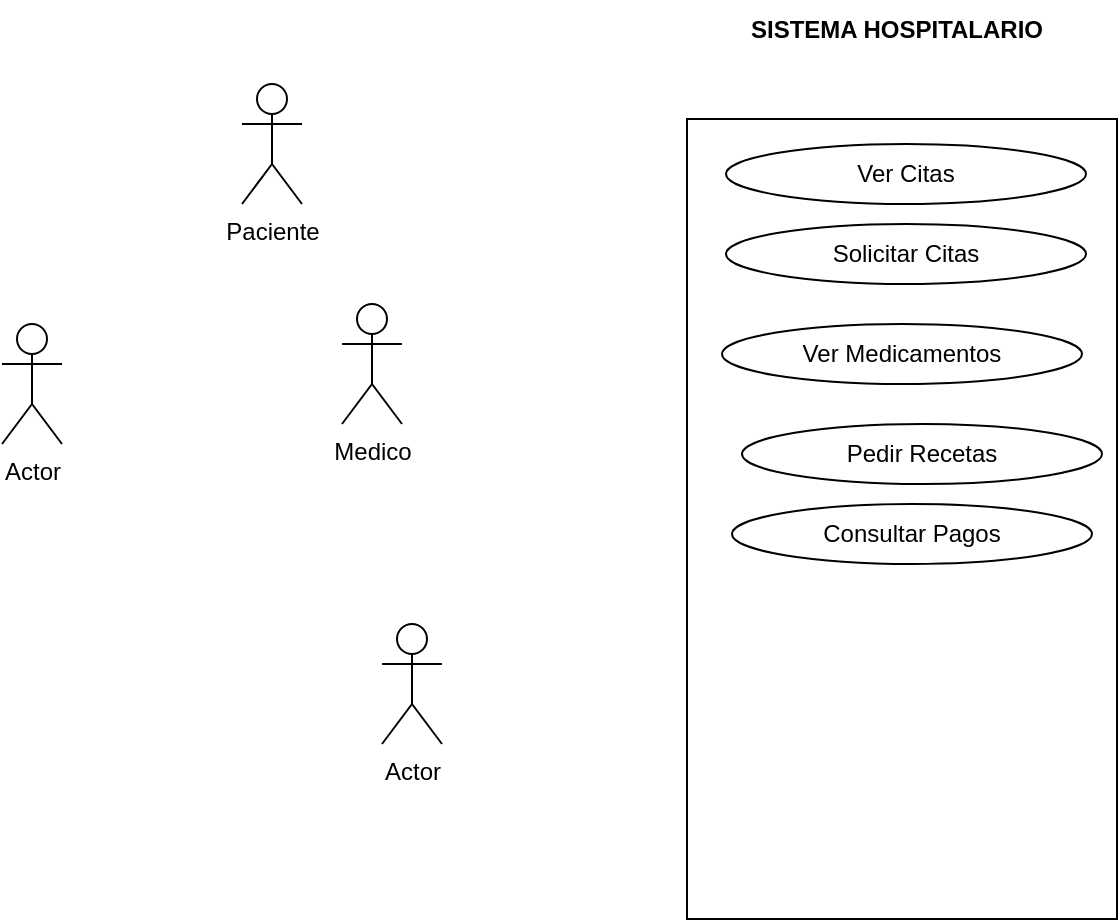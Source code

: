 <mxfile version="26.0.16">
  <diagram name="Página-1" id="d9WB7yag9lj2vRWepkvj">
    <mxGraphModel dx="1018" dy="425" grid="1" gridSize="10" guides="1" tooltips="1" connect="1" arrows="1" fold="1" page="1" pageScale="1" pageWidth="827" pageHeight="1169" math="0" shadow="0">
      <root>
        <mxCell id="0" />
        <mxCell id="1" parent="0" />
        <mxCell id="sisSKAefN8vNrDVJl1UH-4" value="" style="rounded=0;whiteSpace=wrap;html=1;rotation=90;" vertex="1" parent="1">
          <mxGeometry x="370" y="170" width="400" height="215" as="geometry" />
        </mxCell>
        <mxCell id="gVpPwzynozqauGMlb4JV-1" value="Medico" style="shape=umlActor;verticalLabelPosition=bottom;verticalAlign=top;html=1;outlineConnect=0;" parent="1" vertex="1">
          <mxGeometry x="290" y="170" width="30" height="60" as="geometry" />
        </mxCell>
        <mxCell id="gVpPwzynozqauGMlb4JV-2" value="Actor" style="shape=umlActor;verticalLabelPosition=bottom;verticalAlign=top;html=1;outlineConnect=0;" parent="1" vertex="1">
          <mxGeometry x="310" y="330" width="30" height="60" as="geometry" />
        </mxCell>
        <mxCell id="gVpPwzynozqauGMlb4JV-3" value="Actor" style="shape=umlActor;verticalLabelPosition=bottom;verticalAlign=top;html=1;outlineConnect=0;" parent="1" vertex="1">
          <mxGeometry x="120" y="180" width="30" height="60" as="geometry" />
        </mxCell>
        <mxCell id="gVpPwzynozqauGMlb4JV-4" value="Paciente" style="shape=umlActor;verticalLabelPosition=bottom;verticalAlign=top;html=1;outlineConnect=0;" parent="1" vertex="1">
          <mxGeometry x="240" y="60" width="30" height="60" as="geometry" />
        </mxCell>
        <mxCell id="gVpPwzynozqauGMlb4JV-5" value="Ver Citas" style="ellipse;whiteSpace=wrap;html=1;" parent="1" vertex="1">
          <mxGeometry x="482" y="90" width="180" height="30" as="geometry" />
        </mxCell>
        <mxCell id="gVpPwzynozqauGMlb4JV-11" value="Solicitar Citas" style="ellipse;whiteSpace=wrap;html=1;" parent="1" vertex="1">
          <mxGeometry x="482" y="130" width="180" height="30" as="geometry" />
        </mxCell>
        <mxCell id="gVpPwzynozqauGMlb4JV-12" value="Ver Medicamentos" style="ellipse;whiteSpace=wrap;html=1;" parent="1" vertex="1">
          <mxGeometry x="480" y="180" width="180" height="30" as="geometry" />
        </mxCell>
        <mxCell id="gVpPwzynozqauGMlb4JV-13" value="Consultar Pagos" style="ellipse;whiteSpace=wrap;html=1;" parent="1" vertex="1">
          <mxGeometry x="485" y="270" width="180" height="30" as="geometry" />
        </mxCell>
        <mxCell id="gVpPwzynozqauGMlb4JV-14" value="Pedir Recetas" style="ellipse;whiteSpace=wrap;html=1;" parent="1" vertex="1">
          <mxGeometry x="490" y="230" width="180" height="30" as="geometry" />
        </mxCell>
        <mxCell id="sisSKAefN8vNrDVJl1UH-3" value="&lt;b&gt;SISTEMA HOSPITALARIO&lt;/b&gt;" style="text;html=1;align=center;verticalAlign=middle;resizable=0;points=[];autosize=1;strokeColor=none;fillColor=none;" vertex="1" parent="1">
          <mxGeometry x="482" y="18" width="170" height="30" as="geometry" />
        </mxCell>
      </root>
    </mxGraphModel>
  </diagram>
</mxfile>
